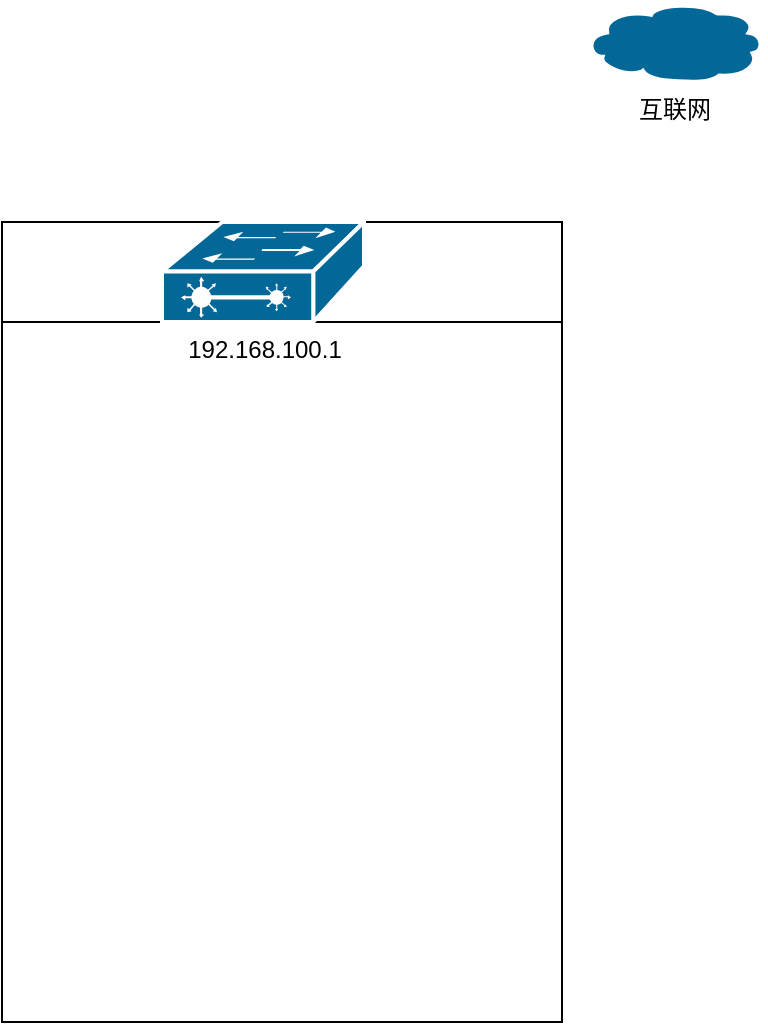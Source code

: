 <mxfile version="27.2.0">
  <diagram name="第 1 页" id="XwGi9fW1eF6FZPu2d_u3">
    <mxGraphModel dx="1342" dy="689" grid="1" gridSize="10" guides="1" tooltips="1" connect="1" arrows="1" fold="1" page="1" pageScale="1" pageWidth="827" pageHeight="1169" math="0" shadow="0">
      <root>
        <mxCell id="0" />
        <mxCell id="1" parent="0" />
        <mxCell id="b5e5g0OqN1iVkeAp_C0b-2" value="" style="swimlane;startSize=50;" vertex="1" parent="1">
          <mxGeometry x="60" y="120" width="280" height="400" as="geometry" />
        </mxCell>
        <mxCell id="b5e5g0OqN1iVkeAp_C0b-1" value="192.168.100.1" style="shape=mxgraph.cisco.switches.layer_2_remote_switch;sketch=0;html=1;pointerEvents=1;dashed=0;fillColor=#036897;strokeColor=#ffffff;strokeWidth=2;verticalLabelPosition=bottom;verticalAlign=top;align=center;outlineConnect=0;" vertex="1" parent="b5e5g0OqN1iVkeAp_C0b-2">
          <mxGeometry x="80" width="101" height="50" as="geometry" />
        </mxCell>
        <mxCell id="b5e5g0OqN1iVkeAp_C0b-3" value="互联网" style="shape=mxgraph.cisco.storage.cloud;sketch=0;html=1;pointerEvents=1;dashed=0;fillColor=#036897;strokeColor=#ffffff;strokeWidth=2;verticalLabelPosition=bottom;verticalAlign=top;align=center;outlineConnect=0;" vertex="1" parent="1">
          <mxGeometry x="351" y="10" width="90" height="40" as="geometry" />
        </mxCell>
      </root>
    </mxGraphModel>
  </diagram>
</mxfile>
